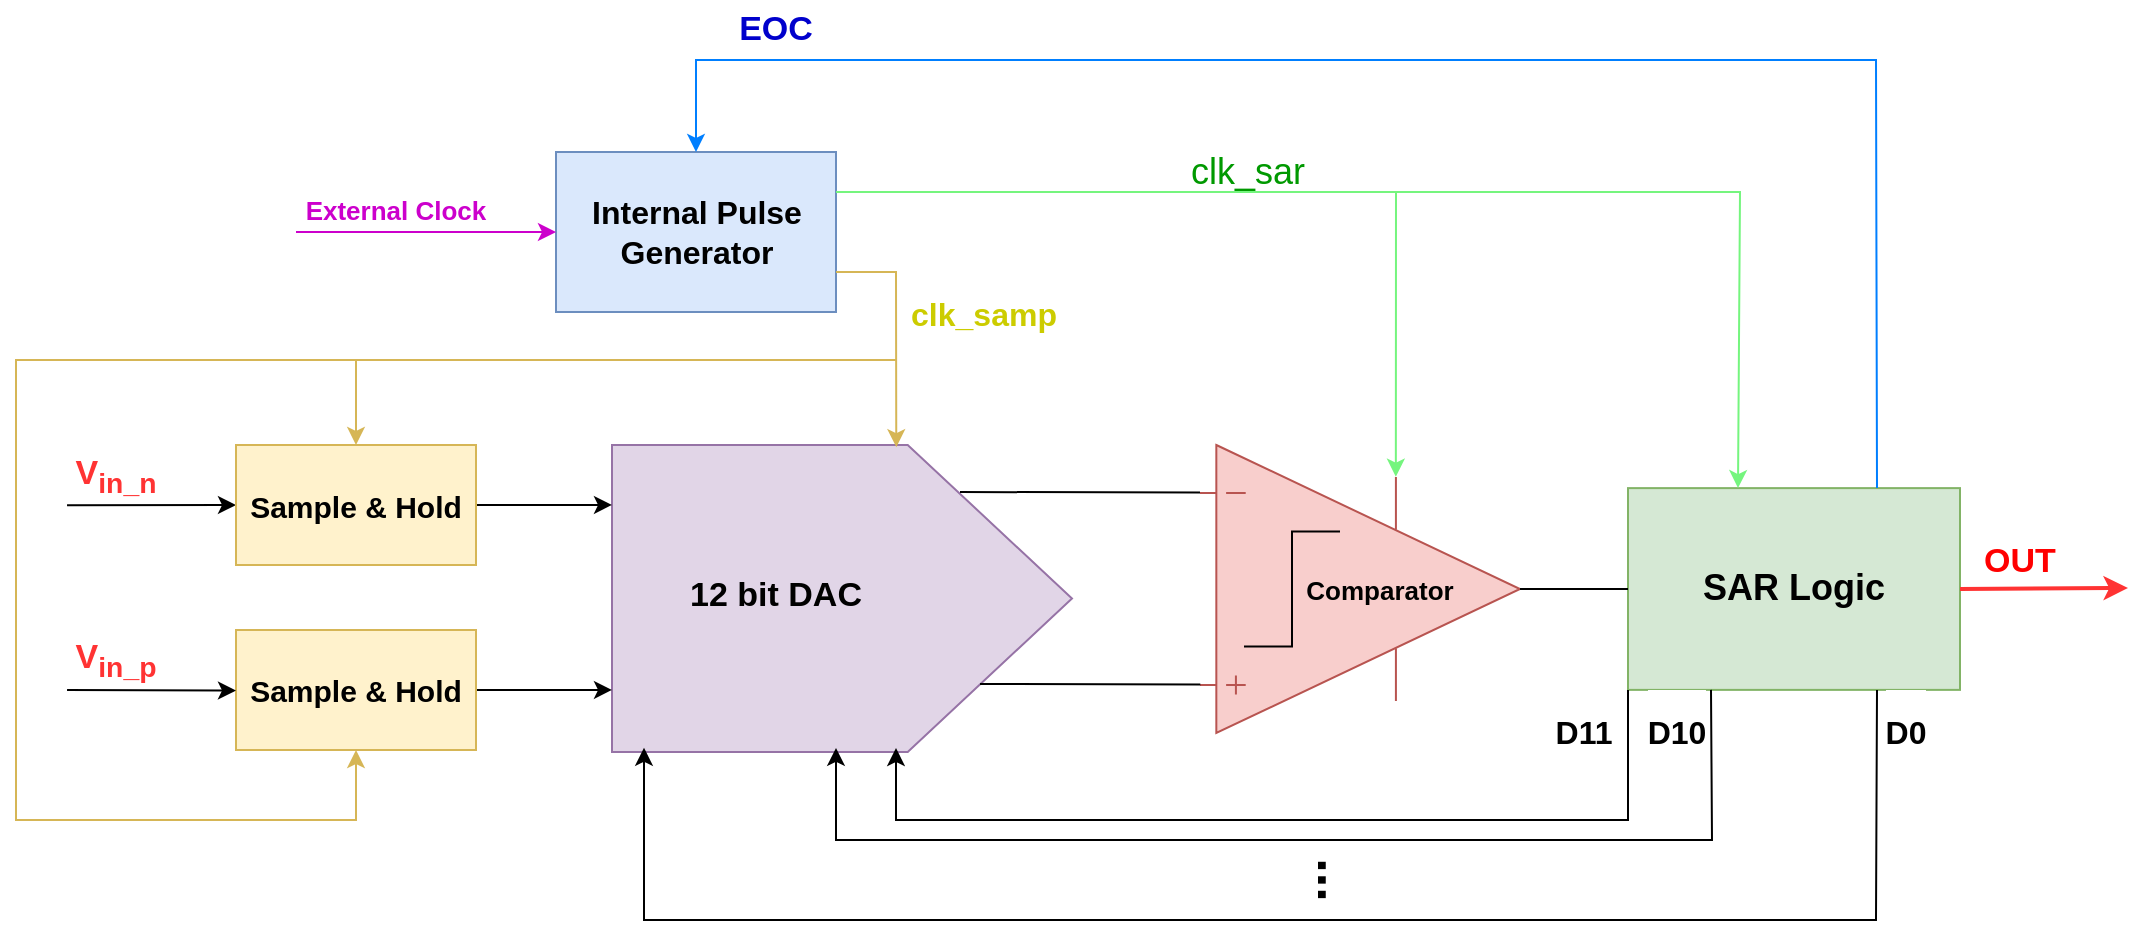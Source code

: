 <mxfile version="27.0.9">
  <diagram name="Page-1" id="3UOv38c5IZ44Tc2Yzubk">
    <mxGraphModel dx="1097" dy="661" grid="1" gridSize="10" guides="1" tooltips="1" connect="1" arrows="1" fold="1" page="1" pageScale="1" pageWidth="1100" pageHeight="850" math="0" shadow="0">
      <root>
        <mxCell id="0" />
        <mxCell id="1" parent="0" />
        <mxCell id="SM4SvRMPmGETuyjJ0OjZ-1" value="" style="rounded=0;whiteSpace=wrap;html=1;fillColor=#dae8fc;strokeColor=#6c8ebf;" vertex="1" parent="1">
          <mxGeometry x="630" y="486" width="140" height="80" as="geometry" />
        </mxCell>
        <mxCell id="SM4SvRMPmGETuyjJ0OjZ-2" value="&lt;b&gt;&lt;font style=&quot;font-size: 16px;&quot;&gt;Internal Pulse Generator&lt;/font&gt;&lt;/b&gt;" style="text;strokeColor=none;align=center;fillColor=none;html=1;verticalAlign=middle;whiteSpace=wrap;rounded=0;" vertex="1" parent="1">
          <mxGeometry x="642.5" y="511" width="115" height="30" as="geometry" />
        </mxCell>
        <mxCell id="SM4SvRMPmGETuyjJ0OjZ-4" value="" style="verticalLabelPosition=bottom;shadow=0;dashed=0;align=center;html=1;verticalAlign=top;shape=mxgraph.electrical.abstract.operational_amp_1;fillColor=#f8cecc;strokeColor=#b85450;" vertex="1" parent="1">
          <mxGeometry x="952" y="632.5" width="160" height="144" as="geometry" />
        </mxCell>
        <mxCell id="SM4SvRMPmGETuyjJ0OjZ-5" value="" style="pointerEvents=1;verticalLabelPosition=bottom;shadow=0;dashed=0;align=center;html=1;verticalAlign=top;shape=mxgraph.electrical.waveforms.step_1;" vertex="1" parent="1">
          <mxGeometry x="974" y="675.75" width="48" height="57.5" as="geometry" />
        </mxCell>
        <mxCell id="SM4SvRMPmGETuyjJ0OjZ-6" value="" style="verticalLabelPosition=bottom;shadow=0;dashed=0;align=center;html=1;verticalAlign=top;shape=mxgraph.electrical.abstract.dac;rotation=180;fillColor=#e1d5e7;strokeColor=#9673a6;direction=west;" vertex="1" parent="1">
          <mxGeometry x="658" y="632.5" width="230" height="153.5" as="geometry" />
        </mxCell>
        <mxCell id="SM4SvRMPmGETuyjJ0OjZ-7" value="&lt;b&gt;&lt;font style=&quot;font-size: 17px;&quot;&gt;12 bit DAC&lt;/font&gt;&lt;/b&gt;" style="text;strokeColor=none;align=center;fillColor=none;html=1;verticalAlign=middle;whiteSpace=wrap;rounded=0;direction=west;" vertex="1" parent="1">
          <mxGeometry x="690" y="683.25" width="100" height="50" as="geometry" />
        </mxCell>
        <mxCell id="SM4SvRMPmGETuyjJ0OjZ-8" value="&lt;b&gt;&lt;font style=&quot;font-size: 18px;&quot;&gt;SAR Logic&lt;/font&gt;&lt;/b&gt;" style="rounded=0;whiteSpace=wrap;html=1;fillColor=#d5e8d4;strokeColor=#82b366;" vertex="1" parent="1">
          <mxGeometry x="1166" y="654.06" width="166" height="100.88" as="geometry" />
        </mxCell>
        <mxCell id="SM4SvRMPmGETuyjJ0OjZ-9" value="" style="endArrow=none;html=1;rounded=0;exitX=1;exitY=0.5;exitDx=0;exitDy=0;entryX=0;entryY=0.165;entryDx=0;entryDy=0;entryPerimeter=0;" edge="1" parent="1" target="SM4SvRMPmGETuyjJ0OjZ-4">
          <mxGeometry width="50" height="50" relative="1" as="geometry">
            <mxPoint x="832" y="656.0" as="sourcePoint" />
            <mxPoint x="922" y="656" as="targetPoint" />
          </mxGeometry>
        </mxCell>
        <mxCell id="SM4SvRMPmGETuyjJ0OjZ-10" value="" style="endArrow=none;html=1;rounded=0;entryX=0;entryY=0.5;entryDx=0;entryDy=0;exitX=1;exitY=0.5;exitDx=0;exitDy=0;exitPerimeter=0;" edge="1" parent="1" source="SM4SvRMPmGETuyjJ0OjZ-4" target="SM4SvRMPmGETuyjJ0OjZ-8">
          <mxGeometry width="50" height="50" relative="1" as="geometry">
            <mxPoint x="916" y="722" as="sourcePoint" />
            <mxPoint x="966" y="672" as="targetPoint" />
          </mxGeometry>
        </mxCell>
        <mxCell id="SM4SvRMPmGETuyjJ0OjZ-13" value="" style="endArrow=none;html=1;rounded=0;exitX=0.001;exitY=0.832;exitDx=0;exitDy=0;exitPerimeter=0;" edge="1" parent="1" source="SM4SvRMPmGETuyjJ0OjZ-4">
          <mxGeometry width="50" height="50" relative="1" as="geometry">
            <mxPoint x="948" y="752" as="sourcePoint" />
            <mxPoint x="842" y="752" as="targetPoint" />
          </mxGeometry>
        </mxCell>
        <mxCell id="SM4SvRMPmGETuyjJ0OjZ-16" value="" style="endArrow=classic;html=1;rounded=0;exitX=1;exitY=0.75;exitDx=0;exitDy=0;strokeColor=light-dark(#d6b656, #ededed);entryX=0.618;entryY=0.007;entryDx=0;entryDy=0;entryPerimeter=0;" edge="1" parent="1" source="SM4SvRMPmGETuyjJ0OjZ-1" target="SM4SvRMPmGETuyjJ0OjZ-6">
          <mxGeometry width="50" height="50" relative="1" as="geometry">
            <mxPoint x="628" y="658" as="sourcePoint" />
            <mxPoint x="800" y="630" as="targetPoint" />
            <Array as="points">
              <mxPoint x="800" y="546" />
            </Array>
          </mxGeometry>
        </mxCell>
        <mxCell id="SM4SvRMPmGETuyjJ0OjZ-17" value="" style="endArrow=classic;html=1;rounded=0;exitX=1;exitY=0.25;exitDx=0;exitDy=0;entryX=0.612;entryY=0.11;entryDx=0;entryDy=0;entryPerimeter=0;strokeColor=light-dark(#75f57e, #ededed);" edge="1" parent="1" source="SM4SvRMPmGETuyjJ0OjZ-1" target="SM4SvRMPmGETuyjJ0OjZ-4">
          <mxGeometry width="50" height="50" relative="1" as="geometry">
            <mxPoint x="940" y="706" as="sourcePoint" />
            <mxPoint x="1048" y="512" as="targetPoint" />
            <Array as="points">
              <mxPoint x="1050" y="506" />
            </Array>
          </mxGeometry>
        </mxCell>
        <mxCell id="SM4SvRMPmGETuyjJ0OjZ-19" value="" style="endArrow=classic;html=1;rounded=0;strokeColor=light-dark(#75f57e, #ededed);entryX=0.5;entryY=0;entryDx=0;entryDy=0;" edge="1" parent="1">
          <mxGeometry width="50" height="50" relative="1" as="geometry">
            <mxPoint x="1022" y="506" as="sourcePoint" />
            <mxPoint x="1221" y="654.06" as="targetPoint" />
            <Array as="points">
              <mxPoint x="1222" y="506" />
            </Array>
          </mxGeometry>
        </mxCell>
        <mxCell id="SM4SvRMPmGETuyjJ0OjZ-21" value="" style="endArrow=classic;html=1;rounded=0;entryX=0;entryY=0.5;entryDx=0;entryDy=0;exitX=0.092;exitY=1.003;exitDx=0;exitDy=0;exitPerimeter=0;" edge="1" parent="1" source="SM4SvRMPmGETuyjJ0OjZ-27">
          <mxGeometry width="50" height="50" relative="1" as="geometry">
            <mxPoint x="340" y="662" as="sourcePoint" />
            <mxPoint x="470" y="662.5" as="targetPoint" />
          </mxGeometry>
        </mxCell>
        <mxCell id="SM4SvRMPmGETuyjJ0OjZ-22" value="" style="endArrow=classic;html=1;rounded=0;entryX=0;entryY=0.25;entryDx=0;entryDy=0;fontColor=light-dark(#CC00CC,#EDEDED);strokeColor=#CC00CC;" edge="1" parent="1">
          <mxGeometry width="50" height="50" relative="1" as="geometry">
            <mxPoint x="500" y="526" as="sourcePoint" />
            <mxPoint x="630" y="526" as="targetPoint" />
          </mxGeometry>
        </mxCell>
        <mxCell id="SM4SvRMPmGETuyjJ0OjZ-23" value="&lt;b&gt;&lt;font style=&quot;font-size: 13px;&quot;&gt;Comparator&lt;/font&gt;&lt;/b&gt;" style="text;strokeColor=none;align=center;fillColor=none;html=1;verticalAlign=middle;whiteSpace=wrap;rounded=0;" vertex="1" parent="1">
          <mxGeometry x="1012" y="689.5" width="60" height="30" as="geometry" />
        </mxCell>
        <mxCell id="SM4SvRMPmGETuyjJ0OjZ-24" value="&lt;font style=&quot;color: rgb(0, 153, 0); font-size: 18px;&quot;&gt;clk_sar&lt;/font&gt;" style="text;strokeColor=none;align=center;fillColor=none;html=1;verticalAlign=middle;whiteSpace=wrap;rounded=0;" vertex="1" parent="1">
          <mxGeometry x="884" y="481" width="184" height="30" as="geometry" />
        </mxCell>
        <mxCell id="SM4SvRMPmGETuyjJ0OjZ-25" value="&lt;font style=&quot;font-size: 16px; color: rgb(204, 204, 0);&quot;&gt;&lt;b style=&quot;&quot;&gt;clk_samp&lt;/b&gt;&lt;/font&gt;" style="text;strokeColor=none;align=center;fillColor=none;html=1;verticalAlign=middle;whiteSpace=wrap;rounded=0;" vertex="1" parent="1">
          <mxGeometry x="800" y="552" width="88" height="30" as="geometry" />
        </mxCell>
        <mxCell id="SM4SvRMPmGETuyjJ0OjZ-26" value="&lt;font style=&quot;font-size: 13px; color: rgb(204, 0, 204);&quot;&gt;&lt;b&gt;External Clock&lt;/b&gt;&lt;/font&gt;" style="text;strokeColor=none;align=center;fillColor=none;html=1;verticalAlign=middle;whiteSpace=wrap;rounded=0;" vertex="1" parent="1">
          <mxGeometry x="501" y="500" width="98" height="30" as="geometry" />
        </mxCell>
        <mxCell id="SM4SvRMPmGETuyjJ0OjZ-27" value="&lt;font color=&quot;#ff3333&quot;&gt;&lt;span style=&quot;font-size: 17px;&quot;&gt;&lt;b&gt;V&lt;sub&gt;in_n&lt;/sub&gt;&lt;/b&gt;&lt;/span&gt;&lt;/font&gt;" style="text;strokeColor=none;align=center;fillColor=none;html=1;verticalAlign=middle;whiteSpace=wrap;rounded=0;" vertex="1" parent="1">
          <mxGeometry x="380" y="632.5" width="60" height="30" as="geometry" />
        </mxCell>
        <mxCell id="SM4SvRMPmGETuyjJ0OjZ-28" value="&lt;font style=&quot;color: rgb(255, 0, 0); font-size: 17px;&quot;&gt;&lt;b style=&quot;&quot;&gt;OUT&lt;/b&gt;&lt;/font&gt;" style="text;strokeColor=none;align=center;fillColor=none;html=1;verticalAlign=middle;whiteSpace=wrap;rounded=0;" vertex="1" parent="1">
          <mxGeometry x="1332" y="675.75" width="60" height="30" as="geometry" />
        </mxCell>
        <mxCell id="SM4SvRMPmGETuyjJ0OjZ-29" value="&lt;font color=&quot;#0000cc&quot;&gt;&lt;span style=&quot;font-size: 17px;&quot;&gt;&lt;b&gt;EOC&lt;/b&gt;&lt;/span&gt;&lt;/font&gt;" style="text;strokeColor=none;align=center;fillColor=none;html=1;verticalAlign=middle;whiteSpace=wrap;rounded=0;" vertex="1" parent="1">
          <mxGeometry x="710" y="410" width="60" height="30" as="geometry" />
        </mxCell>
        <mxCell id="SM4SvRMPmGETuyjJ0OjZ-30" value="" style="endArrow=classic;html=1;rounded=0;exitX=1;exitY=0.5;exitDx=0;exitDy=0;strokeWidth=2;strokeColor=#FF3333;" edge="1" parent="1" source="SM4SvRMPmGETuyjJ0OjZ-8">
          <mxGeometry width="50" height="50" relative="1" as="geometry">
            <mxPoint x="1376" y="754" as="sourcePoint" />
            <mxPoint x="1416" y="704" as="targetPoint" />
          </mxGeometry>
        </mxCell>
        <mxCell id="SM4SvRMPmGETuyjJ0OjZ-222" value="" style="endArrow=classic;html=1;rounded=0;exitX=0;exitY=1;exitDx=0;exitDy=0;" edge="1" parent="1" source="SM4SvRMPmGETuyjJ0OjZ-8">
          <mxGeometry width="50" height="50" relative="1" as="geometry">
            <mxPoint x="1070" y="860" as="sourcePoint" />
            <mxPoint x="800" y="784" as="targetPoint" />
            <Array as="points">
              <mxPoint x="1166" y="820" />
              <mxPoint x="800" y="820" />
            </Array>
          </mxGeometry>
        </mxCell>
        <mxCell id="SM4SvRMPmGETuyjJ0OjZ-223" value="" style="endArrow=classic;html=1;rounded=0;exitX=0.25;exitY=1;exitDx=0;exitDy=0;" edge="1" parent="1" source="SM4SvRMPmGETuyjJ0OjZ-8">
          <mxGeometry width="50" height="50" relative="1" as="geometry">
            <mxPoint x="1136" y="754.94" as="sourcePoint" />
            <mxPoint x="770" y="783.94" as="targetPoint" />
            <Array as="points">
              <mxPoint x="1208" y="830" />
              <mxPoint x="770" y="830" />
            </Array>
          </mxGeometry>
        </mxCell>
        <mxCell id="SM4SvRMPmGETuyjJ0OjZ-224" value="" style="endArrow=classic;html=1;rounded=0;exitX=0.75;exitY=1;exitDx=0;exitDy=0;" edge="1" parent="1" source="SM4SvRMPmGETuyjJ0OjZ-8">
          <mxGeometry width="50" height="50" relative="1" as="geometry">
            <mxPoint x="1112" y="754.94" as="sourcePoint" />
            <mxPoint x="674" y="783.88" as="targetPoint" />
            <Array as="points">
              <mxPoint x="1290" y="870" />
              <mxPoint x="674" y="870" />
            </Array>
          </mxGeometry>
        </mxCell>
        <mxCell id="SM4SvRMPmGETuyjJ0OjZ-225" value="&lt;font style=&quot;font-size: 26px;&quot;&gt;&lt;b&gt;...&lt;/b&gt;&lt;/font&gt;" style="text;strokeColor=none;align=center;fillColor=none;html=1;verticalAlign=middle;whiteSpace=wrap;rounded=0;direction=east;rotation=90;" vertex="1" parent="1">
          <mxGeometry x="990" y="835" width="60" height="30" as="geometry" />
        </mxCell>
        <mxCell id="SM4SvRMPmGETuyjJ0OjZ-226" value="&lt;font style=&quot;font-size: 16px;&quot;&gt;D0&lt;/font&gt;" style="text;strokeColor=none;align=center;fillColor=none;html=1;verticalAlign=middle;whiteSpace=wrap;rounded=0;strokeWidth=3;fontStyle=1;labelBackgroundColor=default;fontSize=29;" vertex="1" parent="1">
          <mxGeometry x="1290" y="755.72" width="30" height="33.5" as="geometry" />
        </mxCell>
        <mxCell id="SM4SvRMPmGETuyjJ0OjZ-227" value="&lt;font style=&quot;font-size: 16px;&quot;&gt;D10&lt;/font&gt;" style="text;strokeColor=none;align=center;fillColor=none;html=1;verticalAlign=middle;whiteSpace=wrap;rounded=0;strokeWidth=3;fontStyle=1;labelBackgroundColor=default;fontSize=29;" vertex="1" parent="1">
          <mxGeometry x="1170" y="754.94" width="41" height="35.06" as="geometry" />
        </mxCell>
        <mxCell id="SM4SvRMPmGETuyjJ0OjZ-228" value="&lt;font style=&quot;font-size: 16px;&quot;&gt;D11&lt;/font&gt;" style="text;strokeColor=none;align=center;fillColor=none;html=1;verticalAlign=middle;whiteSpace=wrap;rounded=0;strokeWidth=3;fontStyle=1;labelBackgroundColor=default;fontSize=29;" vertex="1" parent="1">
          <mxGeometry x="1122" y="759.94" width="44" height="25.06" as="geometry" />
        </mxCell>
        <mxCell id="SM4SvRMPmGETuyjJ0OjZ-233" style="edgeStyle=orthogonalEdgeStyle;rounded=0;orthogonalLoop=1;jettySize=auto;html=1;exitX=1;exitY=0.5;exitDx=0;exitDy=0;" edge="1" parent="1" source="SM4SvRMPmGETuyjJ0OjZ-230">
          <mxGeometry relative="1" as="geometry">
            <mxPoint x="658" y="662.462" as="targetPoint" />
          </mxGeometry>
        </mxCell>
        <mxCell id="SM4SvRMPmGETuyjJ0OjZ-230" value="&lt;b&gt;&lt;font style=&quot;font-size: 15px;&quot;&gt;Sample &amp;amp; Hold&lt;/font&gt;&lt;/b&gt;" style="rounded=0;whiteSpace=wrap;html=1;fillColor=#fff2cc;strokeColor=#d6b656;" vertex="1" parent="1">
          <mxGeometry x="470" y="632.5" width="120" height="60" as="geometry" />
        </mxCell>
        <mxCell id="SM4SvRMPmGETuyjJ0OjZ-234" style="edgeStyle=orthogonalEdgeStyle;rounded=0;orthogonalLoop=1;jettySize=auto;html=1;exitX=1;exitY=0.5;exitDx=0;exitDy=0;" edge="1" parent="1" source="SM4SvRMPmGETuyjJ0OjZ-231">
          <mxGeometry relative="1" as="geometry">
            <mxPoint x="658" y="754.962" as="targetPoint" />
          </mxGeometry>
        </mxCell>
        <mxCell id="SM4SvRMPmGETuyjJ0OjZ-231" value="&lt;b&gt;&lt;font style=&quot;font-size: 15px;&quot;&gt;Sample &amp;amp; Hold&lt;/font&gt;&lt;/b&gt;" style="rounded=0;whiteSpace=wrap;html=1;fillColor=#fff2cc;strokeColor=#d6b656;" vertex="1" parent="1">
          <mxGeometry x="470" y="725" width="120" height="60" as="geometry" />
        </mxCell>
        <mxCell id="SM4SvRMPmGETuyjJ0OjZ-235" value="" style="endArrow=classic;html=1;rounded=0;entryX=0;entryY=0.5;entryDx=0;entryDy=0;exitX=0.092;exitY=1.003;exitDx=0;exitDy=0;exitPerimeter=0;" edge="1" parent="1" source="SM4SvRMPmGETuyjJ0OjZ-236">
          <mxGeometry width="50" height="50" relative="1" as="geometry">
            <mxPoint x="340" y="754.75" as="sourcePoint" />
            <mxPoint x="470" y="755.25" as="targetPoint" />
          </mxGeometry>
        </mxCell>
        <mxCell id="SM4SvRMPmGETuyjJ0OjZ-236" value="&lt;font color=&quot;#ff3333&quot;&gt;&lt;span style=&quot;font-size: 17px;&quot;&gt;&lt;b&gt;V&lt;sub&gt;in_p&lt;/sub&gt;&lt;/b&gt;&lt;/span&gt;&lt;/font&gt;" style="text;strokeColor=none;align=center;fillColor=none;html=1;verticalAlign=middle;whiteSpace=wrap;rounded=0;" vertex="1" parent="1">
          <mxGeometry x="380" y="724.94" width="60" height="30" as="geometry" />
        </mxCell>
        <mxCell id="SM4SvRMPmGETuyjJ0OjZ-237" value="" style="endArrow=classic;html=1;rounded=0;entryX=0.5;entryY=0;entryDx=0;entryDy=0;strokeColor=#007FFF;exitX=0.75;exitY=0;exitDx=0;exitDy=0;" edge="1" parent="1" source="SM4SvRMPmGETuyjJ0OjZ-8" target="SM4SvRMPmGETuyjJ0OjZ-1">
          <mxGeometry width="50" height="50" relative="1" as="geometry">
            <mxPoint x="1298" y="641.5" as="sourcePoint" />
            <mxPoint x="698" y="486.5" as="targetPoint" />
            <Array as="points">
              <mxPoint x="1290" y="440" />
              <mxPoint x="876" y="440" />
              <mxPoint x="700" y="440" />
            </Array>
          </mxGeometry>
        </mxCell>
        <mxCell id="SM4SvRMPmGETuyjJ0OjZ-238" value="" style="endArrow=classic;html=1;rounded=0;strokeColor=light-dark(#d6b656, #ededed);entryX=0.5;entryY=1;entryDx=0;entryDy=0;" edge="1" parent="1" target="SM4SvRMPmGETuyjJ0OjZ-231">
          <mxGeometry width="50" height="50" relative="1" as="geometry">
            <mxPoint x="800" y="590" as="sourcePoint" />
            <mxPoint x="490" y="658" as="targetPoint" />
            <Array as="points">
              <mxPoint x="360" y="590" />
              <mxPoint x="360" y="820" />
              <mxPoint x="530" y="820" />
            </Array>
          </mxGeometry>
        </mxCell>
        <mxCell id="SM4SvRMPmGETuyjJ0OjZ-239" value="" style="endArrow=classic;html=1;rounded=0;strokeColor=light-dark(#d6b656, #ededed);entryX=0.5;entryY=0;entryDx=0;entryDy=0;" edge="1" parent="1" target="SM4SvRMPmGETuyjJ0OjZ-230">
          <mxGeometry width="50" height="50" relative="1" as="geometry">
            <mxPoint x="530" y="590" as="sourcePoint" />
            <mxPoint x="550" y="688" as="targetPoint" />
            <Array as="points">
              <mxPoint x="530" y="590" />
            </Array>
          </mxGeometry>
        </mxCell>
      </root>
    </mxGraphModel>
  </diagram>
</mxfile>
